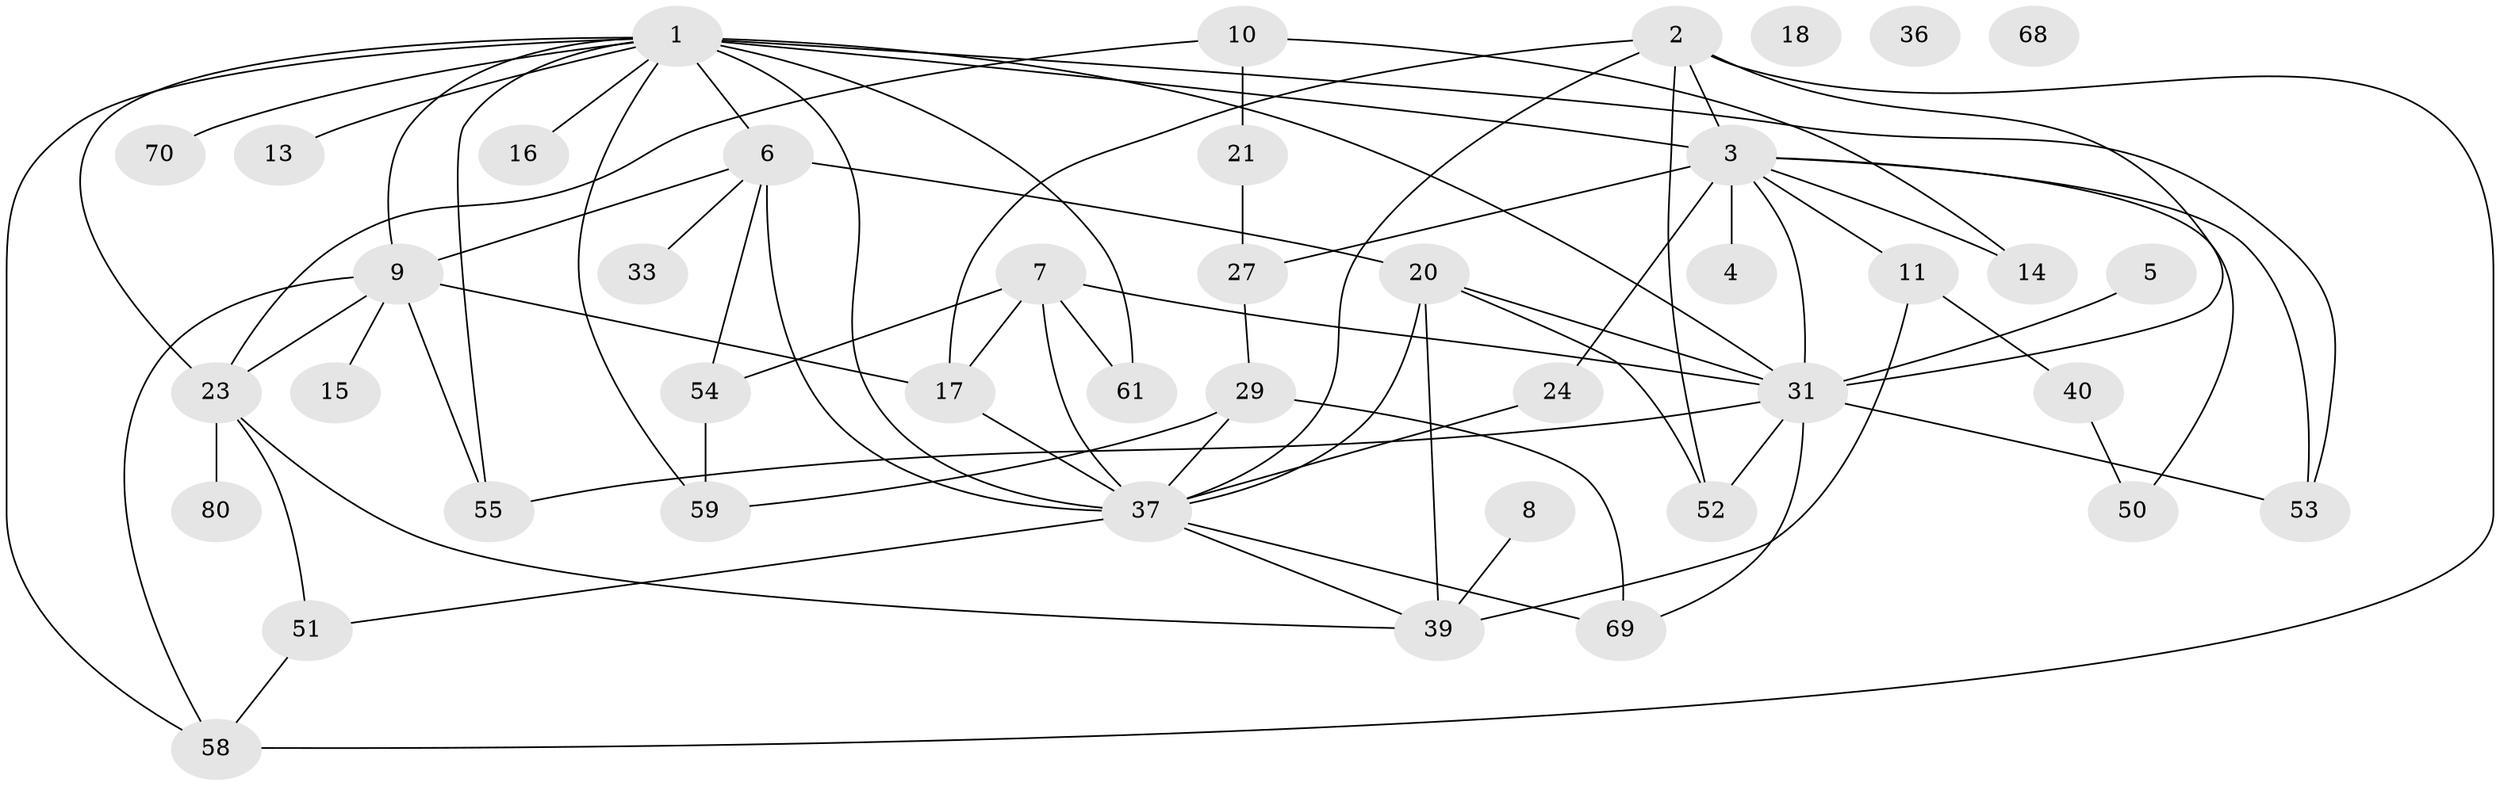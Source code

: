 // original degree distribution, {4: 0.10714285714285714, 1: 0.13095238095238096, 3: 0.27380952380952384, 2: 0.2976190476190476, 0: 0.03571428571428571, 6: 0.05952380952380952, 5: 0.07142857142857142, 7: 0.023809523809523808}
// Generated by graph-tools (version 1.1) at 2025/12/03/09/25 04:12:56]
// undirected, 42 vertices, 74 edges
graph export_dot {
graph [start="1"]
  node [color=gray90,style=filled];
  1 [super="+28+22+12"];
  2 [super="+75"];
  3 [super="+71+45"];
  4 [super="+26"];
  5;
  6 [super="+19"];
  7 [super="+64"];
  8;
  9 [super="+82+25"];
  10 [super="+30"];
  11;
  13;
  14;
  15;
  16;
  17;
  18;
  20 [super="+44+56"];
  21 [super="+34+76"];
  23 [super="+48+49"];
  24;
  27;
  29 [super="+32+43"];
  31 [super="+35"];
  33;
  36;
  37 [super="+73+77+65"];
  39 [super="+41+62"];
  40;
  50 [super="+66"];
  51 [super="+83"];
  52;
  53;
  54;
  55;
  58;
  59;
  61;
  68;
  69 [super="+72"];
  70;
  80;
  1 -- 53;
  1 -- 55;
  1 -- 37 [weight=2];
  1 -- 31;
  1 -- 6;
  1 -- 70;
  1 -- 9;
  1 -- 13;
  1 -- 16;
  1 -- 23;
  1 -- 58;
  1 -- 61;
  1 -- 59;
  1 -- 3;
  2 -- 17;
  2 -- 52;
  2 -- 58;
  2 -- 37;
  2 -- 31;
  2 -- 3;
  3 -- 53;
  3 -- 27;
  3 -- 14;
  3 -- 31;
  3 -- 4 [weight=2];
  3 -- 50;
  3 -- 24;
  3 -- 11;
  5 -- 31;
  6 -- 33;
  6 -- 20;
  6 -- 54;
  6 -- 37;
  6 -- 9;
  7 -- 17;
  7 -- 37;
  7 -- 54;
  7 -- 61;
  7 -- 31;
  8 -- 39;
  9 -- 17;
  9 -- 55;
  9 -- 58;
  9 -- 15;
  9 -- 23;
  10 -- 14;
  10 -- 21;
  10 -- 23;
  11 -- 39;
  11 -- 40;
  17 -- 37;
  20 -- 37;
  20 -- 52 [weight=2];
  20 -- 31;
  20 -- 39;
  21 -- 27;
  23 -- 80;
  23 -- 51 [weight=2];
  23 -- 39;
  24 -- 37;
  27 -- 29;
  29 -- 37;
  29 -- 59;
  29 -- 69;
  31 -- 69;
  31 -- 52;
  31 -- 53;
  31 -- 55;
  37 -- 51;
  37 -- 69;
  37 -- 39;
  40 -- 50;
  51 -- 58;
  54 -- 59;
}
